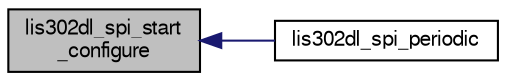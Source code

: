 digraph "lis302dl_spi_start_configure"
{
  edge [fontname="FreeSans",fontsize="10",labelfontname="FreeSans",labelfontsize="10"];
  node [fontname="FreeSans",fontsize="10",shape=record];
  rankdir="LR";
  Node1 [label="lis302dl_spi_start\l_configure",height=0.2,width=0.4,color="black", fillcolor="grey75", style="filled", fontcolor="black"];
  Node1 -> Node2 [dir="back",color="midnightblue",fontsize="10",style="solid",fontname="FreeSans"];
  Node2 [label="lis302dl_spi_periodic",height=0.2,width=0.4,color="black", fillcolor="white", style="filled",URL="$lis302dl__spi_8h.html#af10186c998376374915e06131a4b18b5",tooltip="convenience function: read or start configuration if not already initialized "];
}
